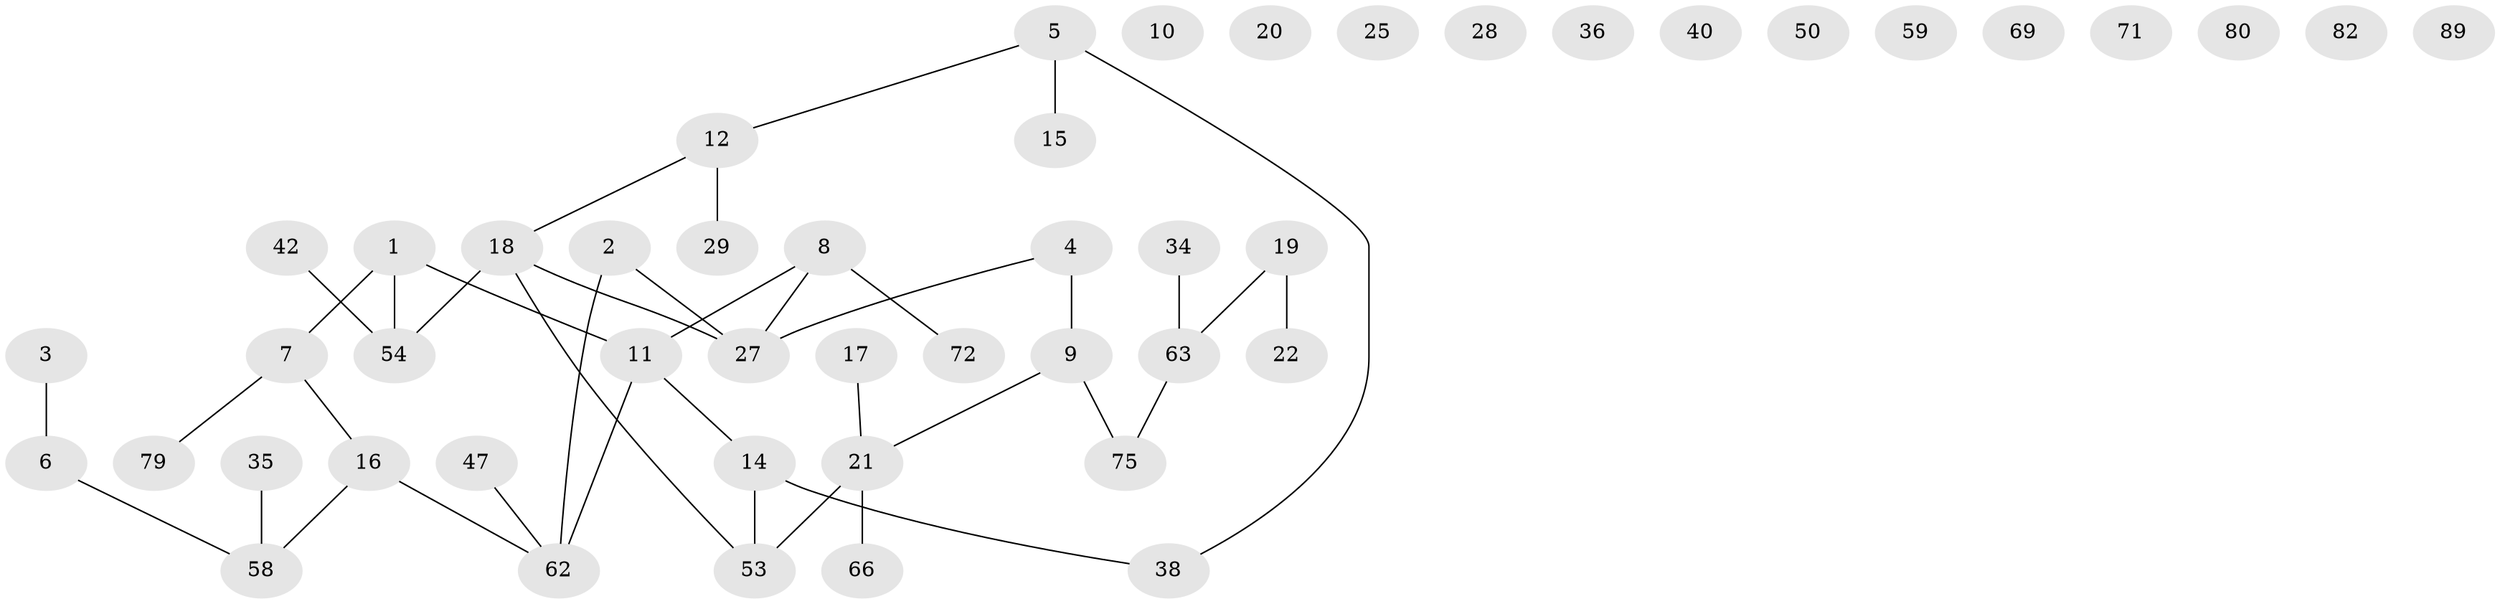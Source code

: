 // original degree distribution, {3: 0.20618556701030927, 1: 0.29896907216494845, 2: 0.26804123711340205, 4: 0.08247422680412371, 5: 0.030927835051546393, 0: 0.1134020618556701}
// Generated by graph-tools (version 1.1) at 2025/12/03/09/25 04:12:56]
// undirected, 48 vertices, 40 edges
graph export_dot {
graph [start="1"]
  node [color=gray90,style=filled];
  1 [super="+83+33+24"];
  2 [super="+37"];
  3;
  4 [super="+52+65"];
  5 [super="+96+39"];
  6 [super="+13"];
  7 [super="+56+45"];
  8 [super="+23+44"];
  9 [super="+51+43"];
  10 [super="+73"];
  11;
  12 [super="+64+31"];
  14;
  15 [super="+85"];
  16 [super="+32+76+81"];
  17 [super="+91"];
  18 [super="+60"];
  19;
  20;
  21 [super="+57+68+41"];
  22 [super="+87"];
  25;
  27 [super="+67+30"];
  28;
  29;
  34;
  35 [super="+92"];
  36;
  38 [super="+78+94+61"];
  40;
  42 [super="+48"];
  47 [super="+55"];
  50;
  53 [super="+88"];
  54;
  58;
  59;
  62 [super="+77"];
  63 [super="+74"];
  66;
  69;
  71;
  72;
  75;
  79;
  80 [super="+97"];
  82;
  89;
  1 -- 54 [weight=2];
  1 -- 7;
  1 -- 11;
  2 -- 62 [weight=2];
  2 -- 27;
  3 -- 6;
  4 -- 9 [weight=2];
  4 -- 27;
  5 -- 15;
  5 -- 38;
  5 -- 12;
  6 -- 58;
  7 -- 16;
  7 -- 79;
  8 -- 27 [weight=2];
  8 -- 11;
  8 -- 72;
  9 -- 21;
  9 -- 75;
  11 -- 14;
  11 -- 62;
  12 -- 29;
  12 -- 18;
  14 -- 53;
  14 -- 38;
  16 -- 62;
  16 -- 58;
  17 -- 21;
  18 -- 53;
  18 -- 54;
  18 -- 27;
  19 -- 63;
  19 -- 22;
  21 -- 66;
  21 -- 53;
  34 -- 63;
  35 -- 58;
  42 -- 54;
  47 -- 62;
  63 -- 75;
}
